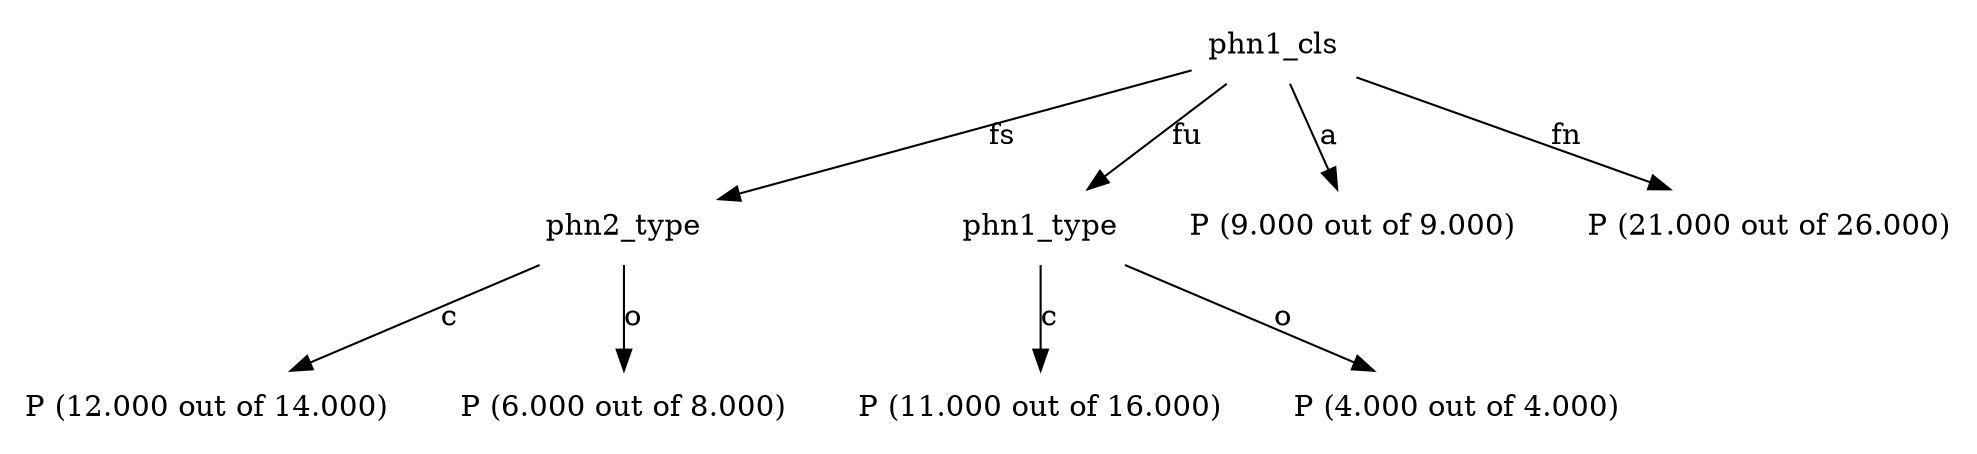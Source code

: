 digraph G {
"bg==" [ shape=plaintext label="phn1_cls"]
"bg==" -> "bi0z" [ label="fs" ]
"bi0z" [ shape=plaintext label="phn2_type"]
"bi0z" -> "bi0zLTI=" [ label="c" ]
"bi0zLTI=" [ shape=plaintext label="P (12.000 out of 14.000)"]
"bi0z" -> "bi0zLTM=" [ label="o" ]
"bi0zLTM=" [ shape=plaintext label="P (6.000 out of 8.000)"]
"bg==" -> "bi00" [ label="fu" ]
"bi00" [ shape=plaintext label="phn1_type"]
"bi00" -> "bi00LTI=" [ label="c" ]
"bi00LTI=" [ shape=plaintext label="P (11.000 out of 16.000)"]
"bi00" -> "bi00LTM=" [ label="o" ]
"bi00LTM=" [ shape=plaintext label="P (4.000 out of 4.000)"]
"bg==" -> "bi03" [ label="a" ]
"bi03" [ shape=plaintext label="P (9.000 out of 9.000)"]
"bg==" -> "bi04" [ label="fn" ]
"bi04" [ shape=plaintext label="P (21.000 out of 26.000)"]
}
